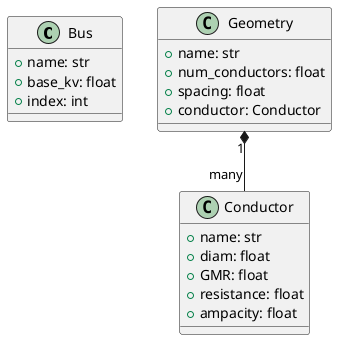 @startuml

class Bus {
    +name: str
    +base_kv: float
    +index: int
 }

class Conductor {
    +name: str
    +diam: float
    +GMR: float
    +resistance: float
    +ampacity: float
}

class Geometry {
    +name: str
    +num_conductors: float
    +spacing: float
    +conductor: Conductor
}
Geometry "1" *-- "many" Conductor
@enduml